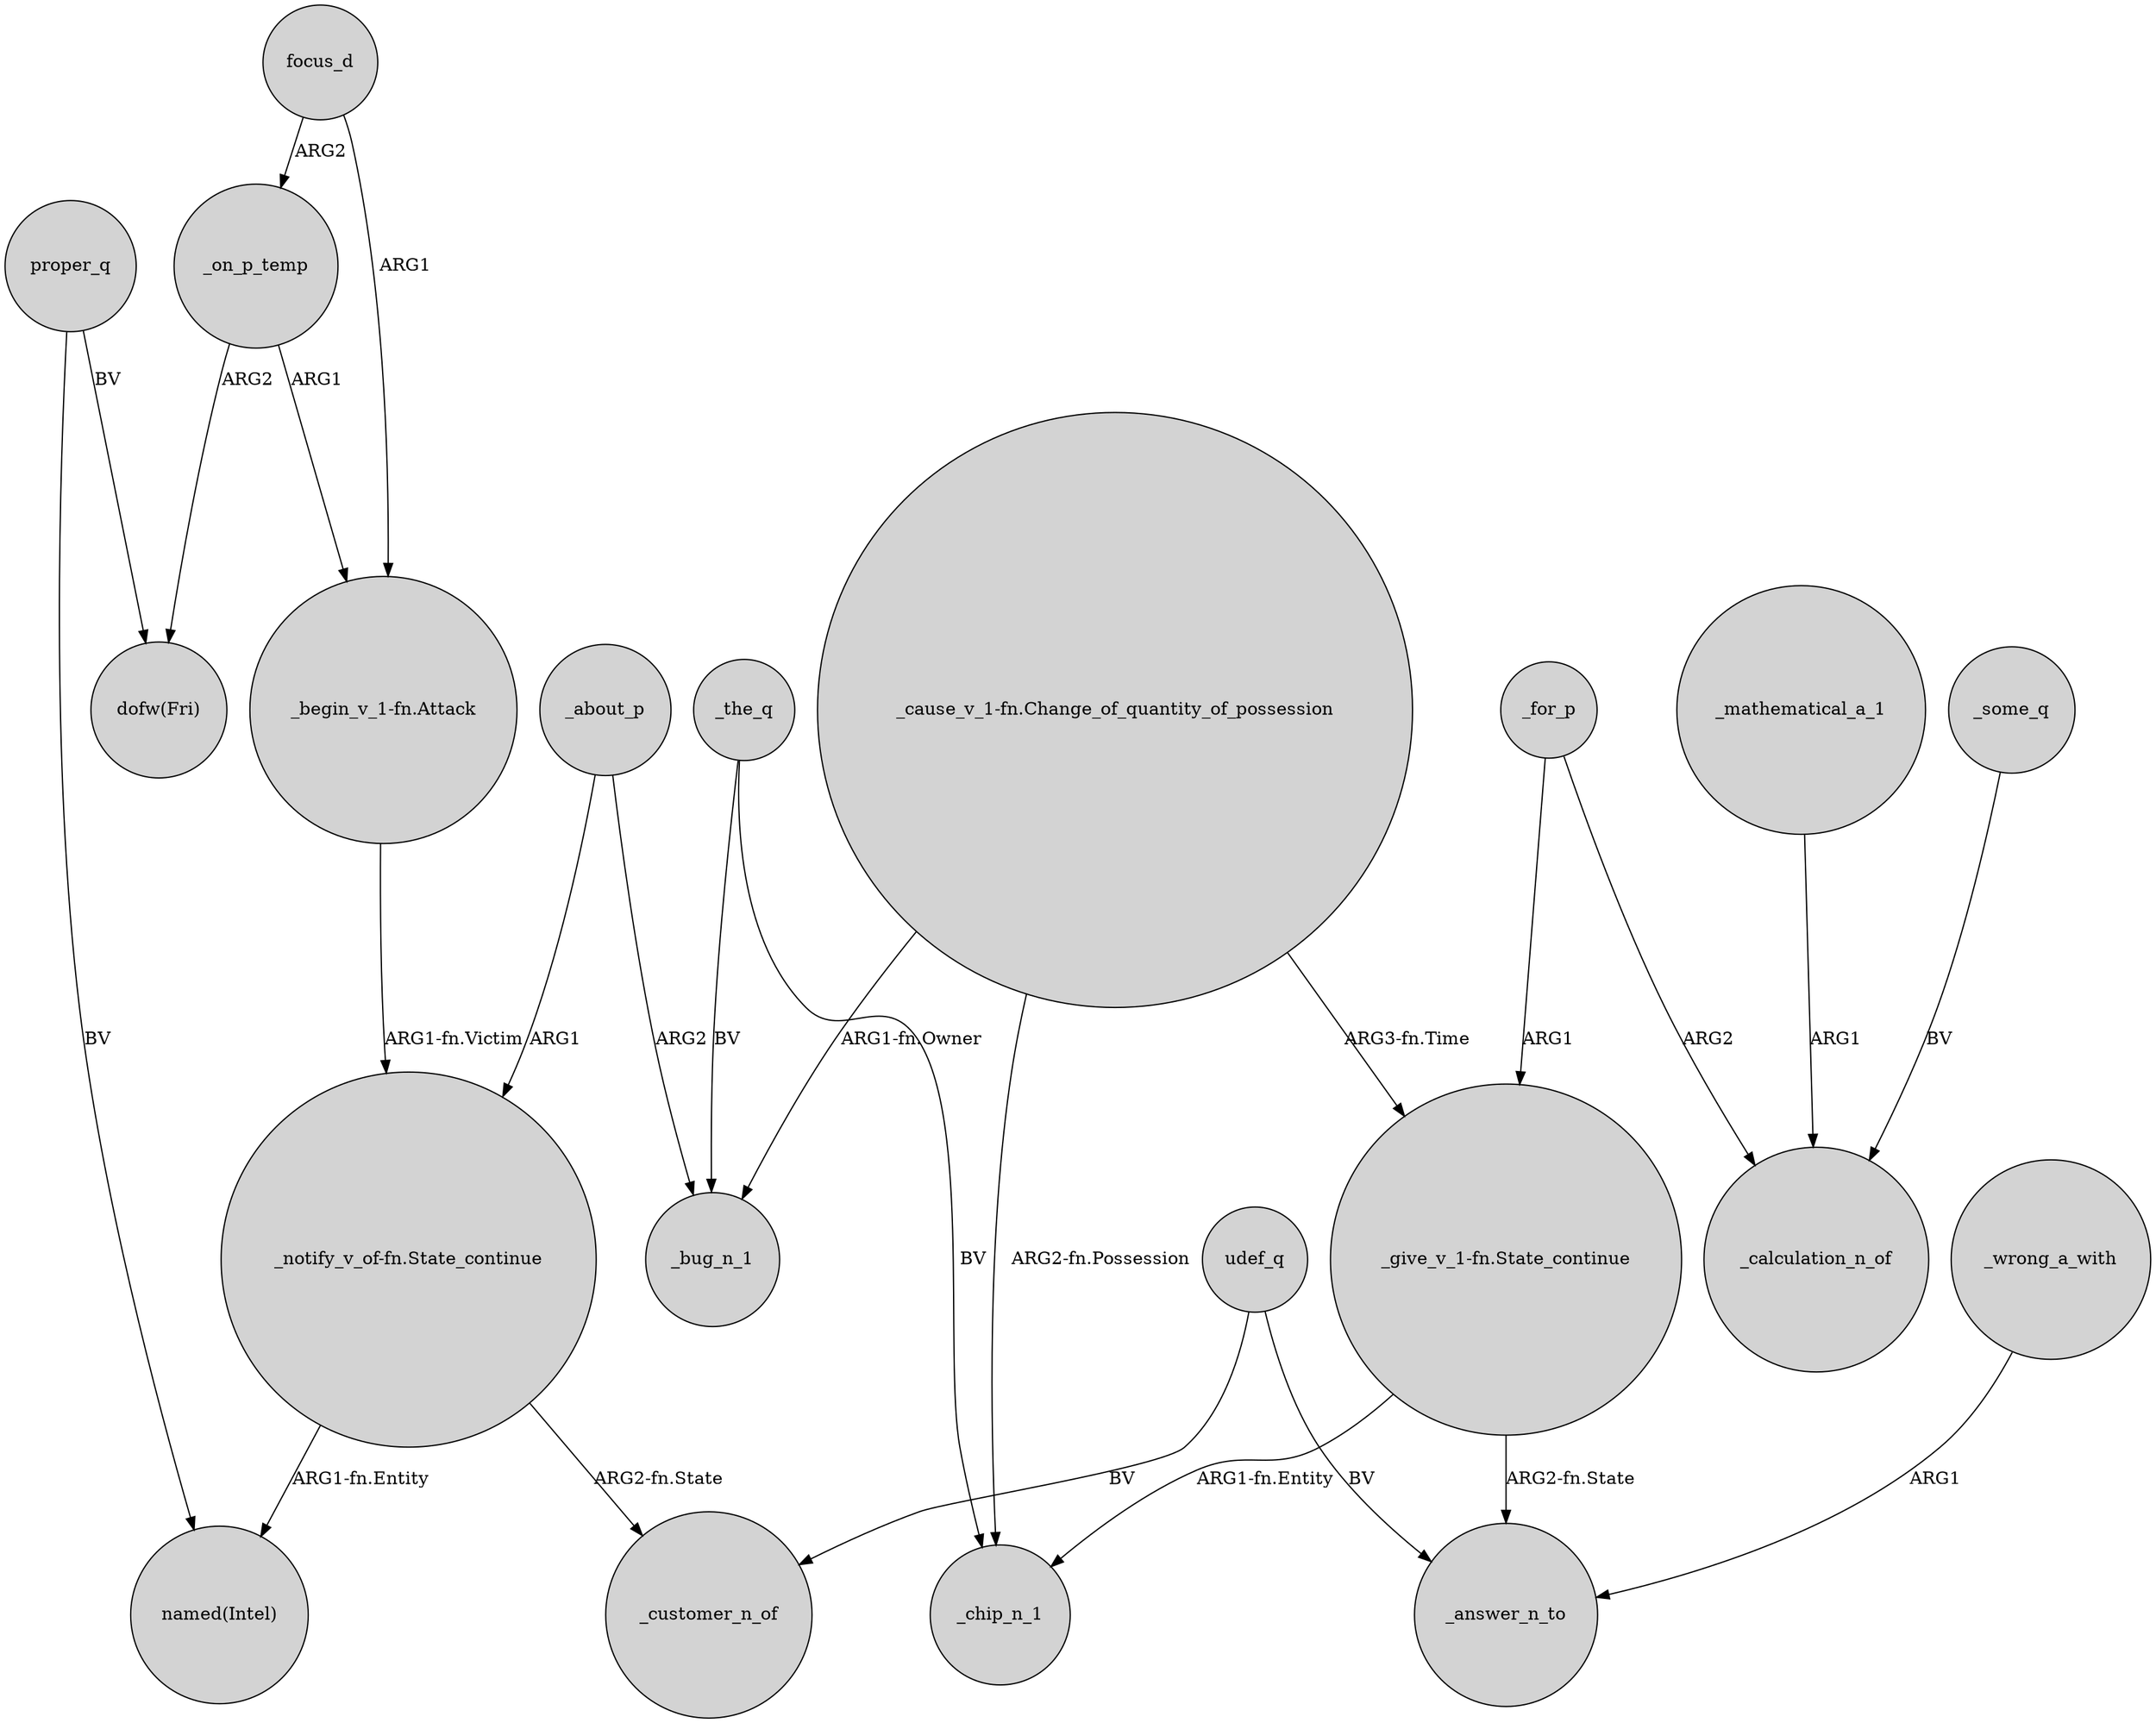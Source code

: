 digraph {
	node [shape=circle style=filled]
	focus_d -> _on_p_temp [label=ARG2]
	_for_p -> _calculation_n_of [label=ARG2]
	_about_p -> _bug_n_1 [label=ARG2]
	proper_q -> "dofw(Fri)" [label=BV]
	"_begin_v_1-fn.Attack" -> "_notify_v_of-fn.State_continue" [label="ARG1-fn.Victim"]
	"_give_v_1-fn.State_continue" -> _chip_n_1 [label="ARG1-fn.Entity"]
	_mathematical_a_1 -> _calculation_n_of [label=ARG1]
	"_cause_v_1-fn.Change_of_quantity_of_possession" -> _chip_n_1 [label="ARG2-fn.Possession"]
	"_give_v_1-fn.State_continue" -> _answer_n_to [label="ARG2-fn.State"]
	_about_p -> "_notify_v_of-fn.State_continue" [label=ARG1]
	_on_p_temp -> "_begin_v_1-fn.Attack" [label=ARG1]
	proper_q -> "named(Intel)" [label=BV]
	"_cause_v_1-fn.Change_of_quantity_of_possession" -> _bug_n_1 [label="ARG1-fn.Owner"]
	_for_p -> "_give_v_1-fn.State_continue" [label=ARG1]
	_some_q -> _calculation_n_of [label=BV]
	"_cause_v_1-fn.Change_of_quantity_of_possession" -> "_give_v_1-fn.State_continue" [label="ARG3-fn.Time"]
	_on_p_temp -> "dofw(Fri)" [label=ARG2]
	focus_d -> "_begin_v_1-fn.Attack" [label=ARG1]
	_the_q -> _bug_n_1 [label=BV]
	"_notify_v_of-fn.State_continue" -> _customer_n_of [label="ARG2-fn.State"]
	_the_q -> _chip_n_1 [label=BV]
	udef_q -> _answer_n_to [label=BV]
	udef_q -> _customer_n_of [label=BV]
	"_notify_v_of-fn.State_continue" -> "named(Intel)" [label="ARG1-fn.Entity"]
	_wrong_a_with -> _answer_n_to [label=ARG1]
}
